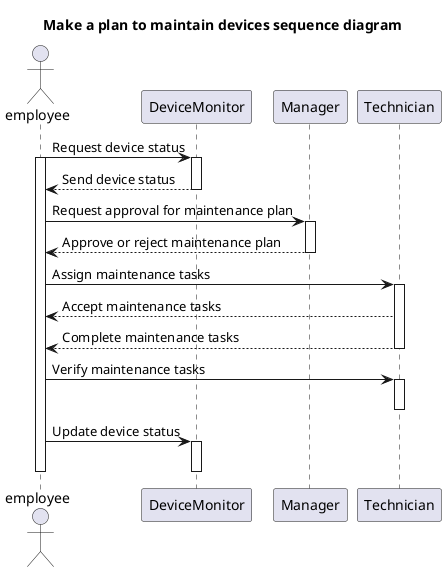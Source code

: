 @startuml
title Make a plan to maintain devices sequence diagram

Actor employee
participant DeviceMonitor
participant Manager
participant Technician

employee -> DeviceMonitor : Request device status
activate employee
activate DeviceMonitor
DeviceMonitor --> employee : Send device status
deactivate DeviceMonitor
employee -> Manager : Request approval for maintenance plan
activate Manager
Manager --> employee : Approve or reject maintenance plan
deactivate Manager
employee -> Technician : Assign maintenance tasks
activate Technician
Technician --> employee : Accept maintenance tasks
Technician --> employee : Complete maintenance tasks
deactivate Technician
employee -> Technician : Verify maintenance tasks
activate Technician
deactivate Technician
employee -> DeviceMonitor : Update device status
activate DeviceMonitor
deactivate DeviceMonitor
deactivate employee
@enduml
